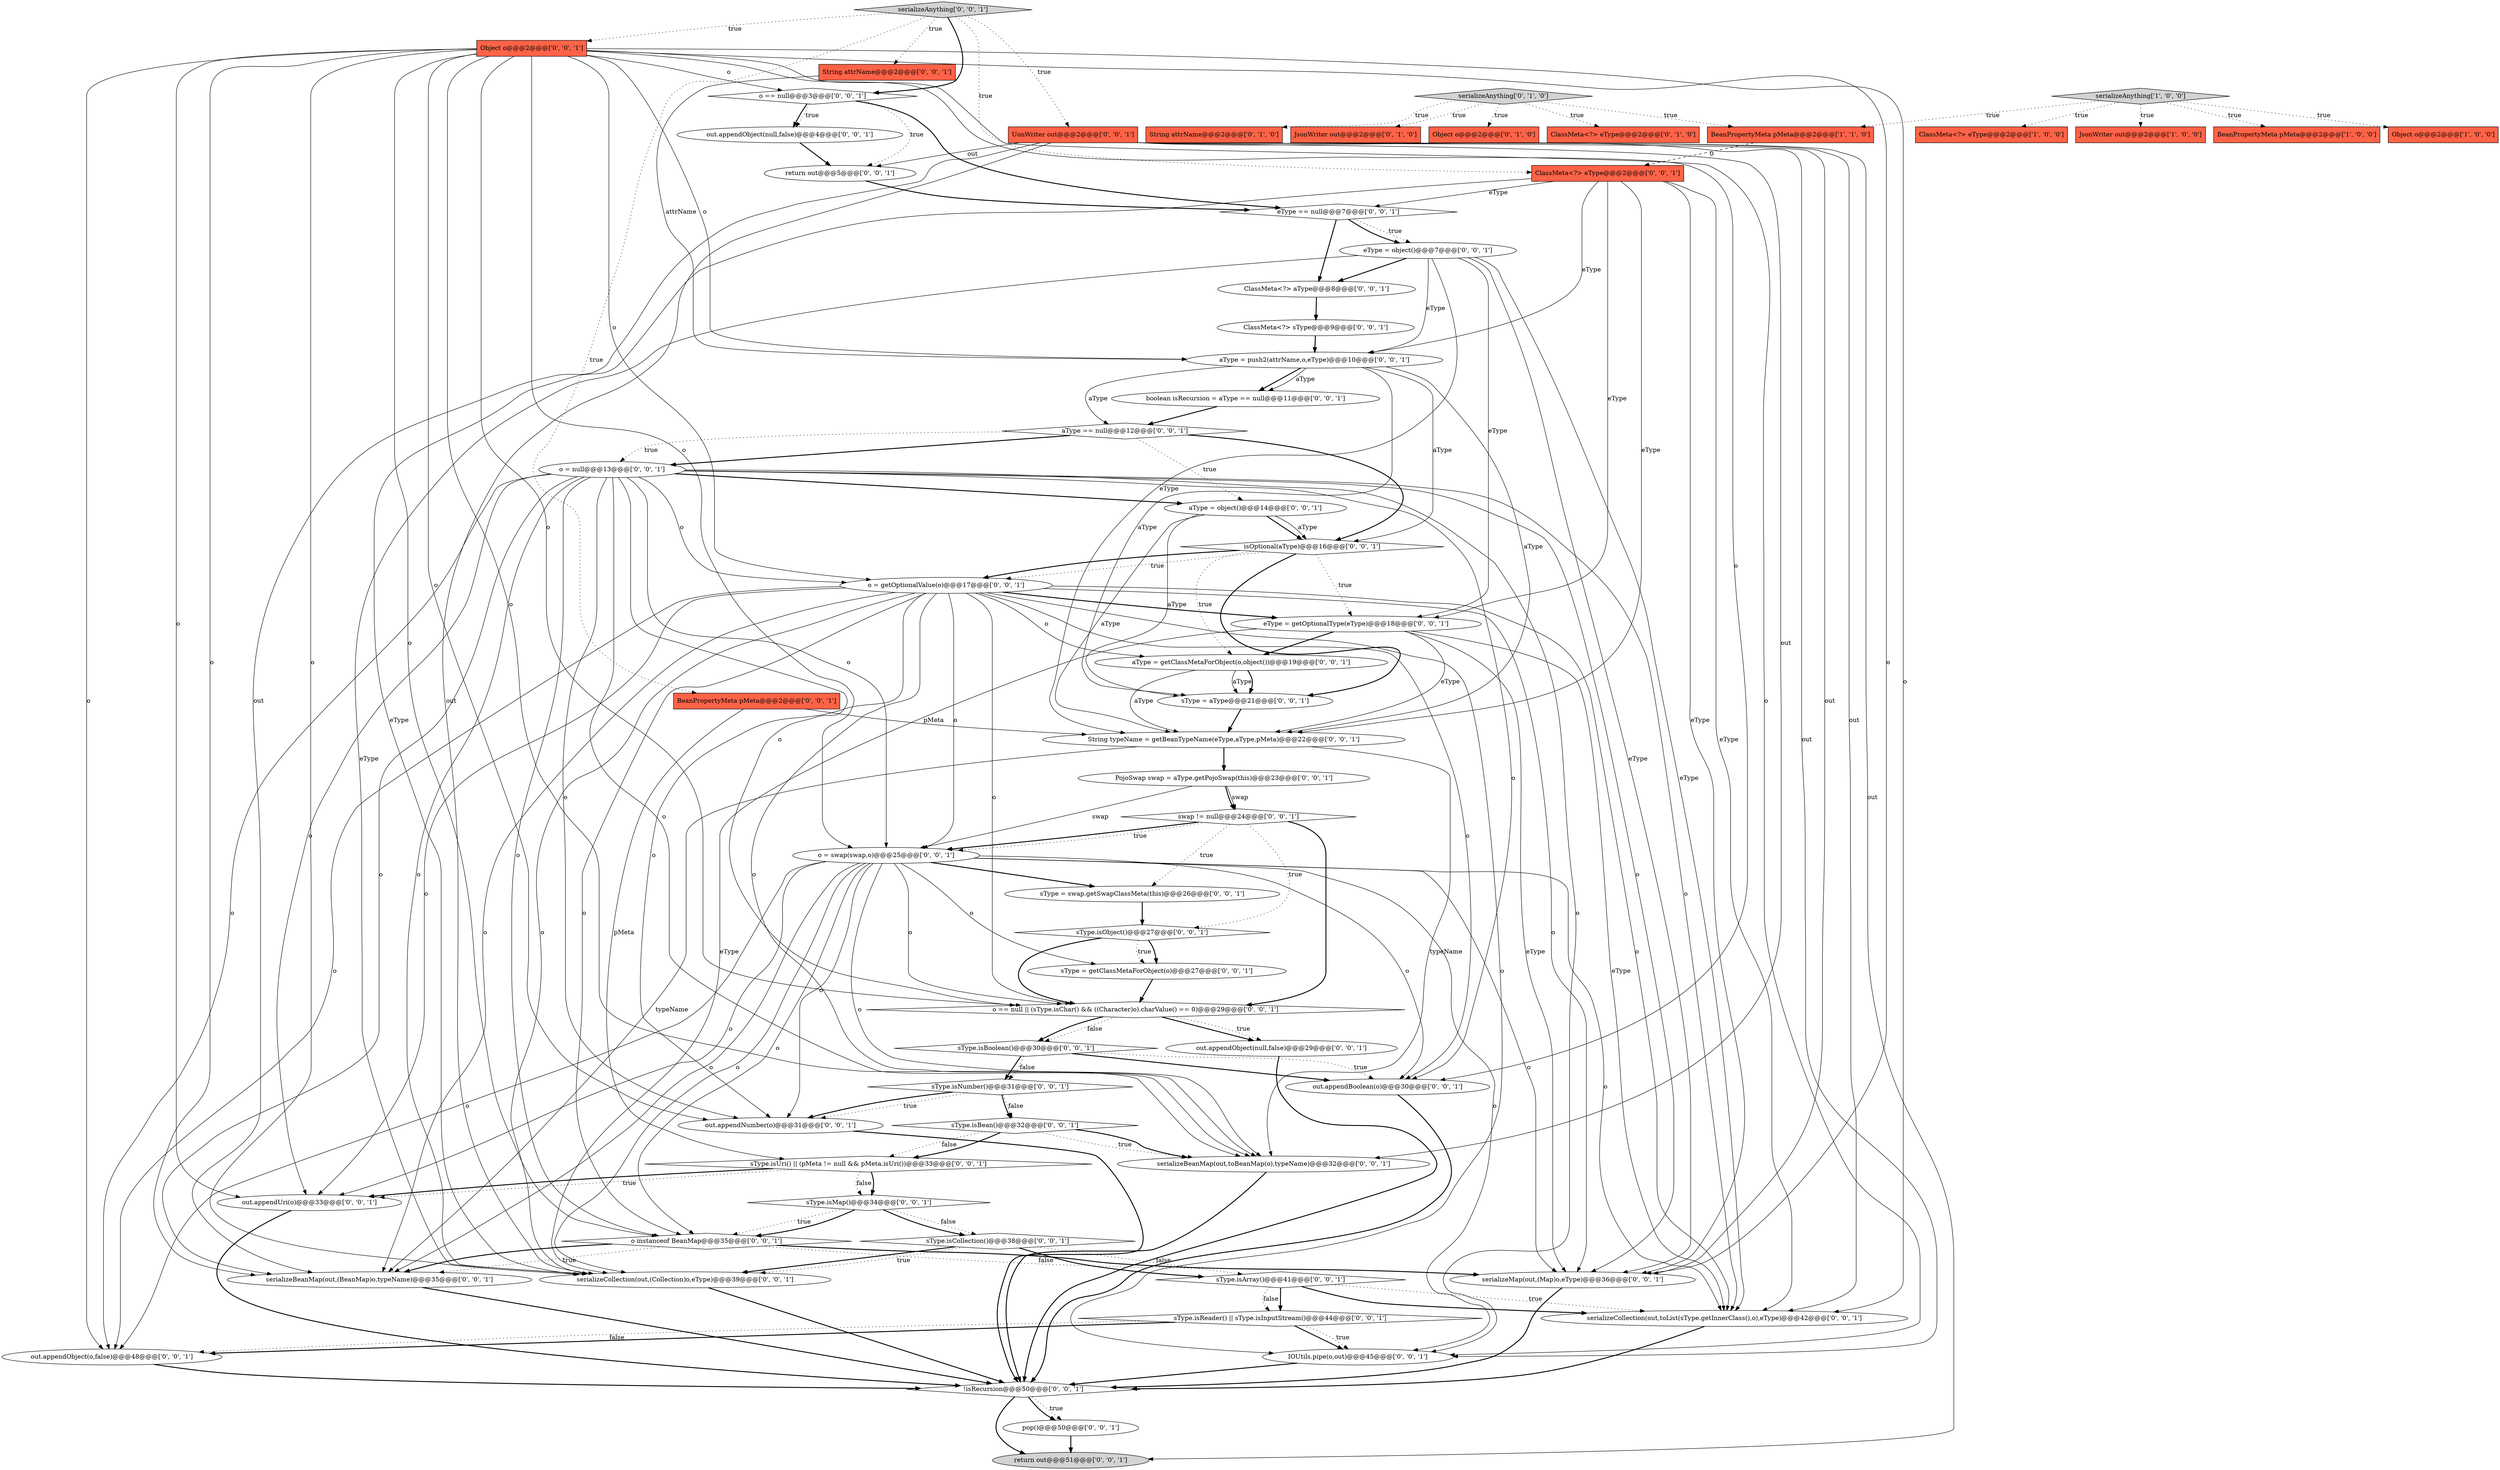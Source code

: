 digraph {
14 [style = filled, label = "sType.isObject()@@@27@@@['0', '0', '1']", fillcolor = white, shape = diamond image = "AAA0AAABBB3BBB"];
23 [style = filled, label = "o = swap(swap,o)@@@25@@@['0', '0', '1']", fillcolor = white, shape = ellipse image = "AAA0AAABBB3BBB"];
45 [style = filled, label = "String typeName = getBeanTypeName(eType,aType,pMeta)@@@22@@@['0', '0', '1']", fillcolor = white, shape = ellipse image = "AAA0AAABBB3BBB"];
63 [style = filled, label = "sType = aType@@@21@@@['0', '0', '1']", fillcolor = white, shape = ellipse image = "AAA0AAABBB3BBB"];
41 [style = filled, label = "sType.isNumber()@@@31@@@['0', '0', '1']", fillcolor = white, shape = diamond image = "AAA0AAABBB3BBB"];
13 [style = filled, label = "o instanceof BeanMap@@@35@@@['0', '0', '1']", fillcolor = white, shape = diamond image = "AAA0AAABBB3BBB"];
24 [style = filled, label = "o == null@@@3@@@['0', '0', '1']", fillcolor = white, shape = diamond image = "AAA0AAABBB3BBB"];
56 [style = filled, label = "ClassMeta<?> eType@@@2@@@['0', '0', '1']", fillcolor = tomato, shape = box image = "AAA0AAABBB3BBB"];
10 [style = filled, label = "serializeAnything['0', '1', '0']", fillcolor = lightgray, shape = diamond image = "AAA0AAABBB2BBB"];
35 [style = filled, label = "sType.isReader() || sType.isInputStream()@@@44@@@['0', '0', '1']", fillcolor = white, shape = diamond image = "AAA0AAABBB3BBB"];
55 [style = filled, label = "BeanPropertyMeta pMeta@@@2@@@['0', '0', '1']", fillcolor = tomato, shape = box image = "AAA0AAABBB3BBB"];
18 [style = filled, label = "sType.isArray()@@@41@@@['0', '0', '1']", fillcolor = white, shape = diamond image = "AAA0AAABBB3BBB"];
4 [style = filled, label = "BeanPropertyMeta pMeta@@@2@@@['1', '0', '0']", fillcolor = tomato, shape = box image = "AAA0AAABBB1BBB"];
38 [style = filled, label = "o = null@@@13@@@['0', '0', '1']", fillcolor = white, shape = ellipse image = "AAA0AAABBB3BBB"];
54 [style = filled, label = "sType.isUri() || (pMeta != null && pMeta.isUri())@@@33@@@['0', '0', '1']", fillcolor = white, shape = diamond image = "AAA0AAABBB3BBB"];
59 [style = filled, label = "serializeCollection(out,toList(sType.getInnerClass(),o),eType)@@@42@@@['0', '0', '1']", fillcolor = white, shape = ellipse image = "AAA0AAABBB3BBB"];
60 [style = filled, label = "out.appendObject(null,false)@@@4@@@['0', '0', '1']", fillcolor = white, shape = ellipse image = "AAA0AAABBB3BBB"];
16 [style = filled, label = "aType = object()@@@14@@@['0', '0', '1']", fillcolor = white, shape = ellipse image = "AAA0AAABBB3BBB"];
47 [style = filled, label = "out.appendNumber(o)@@@31@@@['0', '0', '1']", fillcolor = white, shape = ellipse image = "AAA0AAABBB3BBB"];
11 [style = filled, label = "aType = getClassMetaForObject(o,object())@@@19@@@['0', '0', '1']", fillcolor = white, shape = ellipse image = "AAA0AAABBB3BBB"];
2 [style = filled, label = "Object o@@@2@@@['1', '0', '0']", fillcolor = tomato, shape = box image = "AAA0AAABBB1BBB"];
43 [style = filled, label = "return out@@@5@@@['0', '0', '1']", fillcolor = white, shape = ellipse image = "AAA0AAABBB3BBB"];
21 [style = filled, label = "String attrName@@@2@@@['0', '0', '1']", fillcolor = tomato, shape = box image = "AAA0AAABBB3BBB"];
27 [style = filled, label = "!isRecursion@@@50@@@['0', '0', '1']", fillcolor = white, shape = diamond image = "AAA0AAABBB3BBB"];
26 [style = filled, label = "o == null || (sType.isChar() && ((Character)o).charValue() == 0)@@@29@@@['0', '0', '1']", fillcolor = white, shape = diamond image = "AAA0AAABBB3BBB"];
62 [style = filled, label = "serializeAnything['0', '0', '1']", fillcolor = lightgray, shape = diamond image = "AAA0AAABBB3BBB"];
7 [style = filled, label = "JsonWriter out@@@2@@@['0', '1', '0']", fillcolor = tomato, shape = box image = "AAA0AAABBB2BBB"];
57 [style = filled, label = "sType = swap.getSwapClassMeta(this)@@@26@@@['0', '0', '1']", fillcolor = white, shape = ellipse image = "AAA0AAABBB3BBB"];
20 [style = filled, label = "out.appendObject(o,false)@@@48@@@['0', '0', '1']", fillcolor = white, shape = ellipse image = "AAA0AAABBB3BBB"];
8 [style = filled, label = "Object o@@@2@@@['0', '1', '0']", fillcolor = tomato, shape = box image = "AAA0AAABBB2BBB"];
46 [style = filled, label = "Object o@@@2@@@['0', '0', '1']", fillcolor = tomato, shape = box image = "AAA0AAABBB3BBB"];
58 [style = filled, label = "serializeMap(out,(Map)o,eType)@@@36@@@['0', '0', '1']", fillcolor = white, shape = ellipse image = "AAA0AAABBB3BBB"];
34 [style = filled, label = "eType = getOptionalType(eType)@@@18@@@['0', '0', '1']", fillcolor = white, shape = ellipse image = "AAA0AAABBB3BBB"];
40 [style = filled, label = "boolean isRecursion = aType == null@@@11@@@['0', '0', '1']", fillcolor = white, shape = ellipse image = "AAA0AAABBB3BBB"];
64 [style = filled, label = "serializeCollection(out,(Collection)o,eType)@@@39@@@['0', '0', '1']", fillcolor = white, shape = ellipse image = "AAA0AAABBB3BBB"];
6 [style = filled, label = "ClassMeta<?> eType@@@2@@@['0', '1', '0']", fillcolor = tomato, shape = box image = "AAA0AAABBB2BBB"];
37 [style = filled, label = "sType = getClassMetaForObject(o)@@@27@@@['0', '0', '1']", fillcolor = white, shape = ellipse image = "AAA0AAABBB3BBB"];
49 [style = filled, label = "UonWriter out@@@2@@@['0', '0', '1']", fillcolor = tomato, shape = box image = "AAA0AAABBB3BBB"];
25 [style = filled, label = "sType.isMap()@@@34@@@['0', '0', '1']", fillcolor = white, shape = diamond image = "AAA0AAABBB3BBB"];
22 [style = filled, label = "ClassMeta<?> sType@@@9@@@['0', '0', '1']", fillcolor = white, shape = ellipse image = "AAA0AAABBB3BBB"];
42 [style = filled, label = "sType.isCollection()@@@38@@@['0', '0', '1']", fillcolor = white, shape = diamond image = "AAA0AAABBB3BBB"];
30 [style = filled, label = "serializeBeanMap(out,toBeanMap(o),typeName)@@@32@@@['0', '0', '1']", fillcolor = white, shape = ellipse image = "AAA0AAABBB3BBB"];
52 [style = filled, label = "swap != null@@@24@@@['0', '0', '1']", fillcolor = white, shape = diamond image = "AAA0AAABBB3BBB"];
15 [style = filled, label = "out.appendObject(null,false)@@@29@@@['0', '0', '1']", fillcolor = white, shape = ellipse image = "AAA0AAABBB3BBB"];
19 [style = filled, label = "pop()@@@50@@@['0', '0', '1']", fillcolor = white, shape = ellipse image = "AAA0AAABBB3BBB"];
44 [style = filled, label = "aType == null@@@12@@@['0', '0', '1']", fillcolor = white, shape = diamond image = "AAA0AAABBB3BBB"];
61 [style = filled, label = "serializeBeanMap(out,(BeanMap)o,typeName)@@@35@@@['0', '0', '1']", fillcolor = white, shape = ellipse image = "AAA0AAABBB3BBB"];
53 [style = filled, label = "out.appendUri(o)@@@33@@@['0', '0', '1']", fillcolor = white, shape = ellipse image = "AAA0AAABBB3BBB"];
28 [style = filled, label = "eType = object()@@@7@@@['0', '0', '1']", fillcolor = white, shape = ellipse image = "AAA0AAABBB3BBB"];
50 [style = filled, label = "IOUtils.pipe(o,out)@@@45@@@['0', '0', '1']", fillcolor = white, shape = ellipse image = "AAA0AAABBB3BBB"];
31 [style = filled, label = "return out@@@51@@@['0', '0', '1']", fillcolor = lightgray, shape = ellipse image = "AAA0AAABBB3BBB"];
48 [style = filled, label = "PojoSwap swap = aType.getPojoSwap(this)@@@23@@@['0', '0', '1']", fillcolor = white, shape = ellipse image = "AAA0AAABBB3BBB"];
0 [style = filled, label = "ClassMeta<?> eType@@@2@@@['1', '0', '0']", fillcolor = tomato, shape = box image = "AAA0AAABBB1BBB"];
1 [style = filled, label = "serializeAnything['1', '0', '0']", fillcolor = lightgray, shape = diamond image = "AAA0AAABBB1BBB"];
36 [style = filled, label = "aType = push2(attrName,o,eType)@@@10@@@['0', '0', '1']", fillcolor = white, shape = ellipse image = "AAA0AAABBB3BBB"];
39 [style = filled, label = "sType.isBoolean()@@@30@@@['0', '0', '1']", fillcolor = white, shape = diamond image = "AAA0AAABBB3BBB"];
33 [style = filled, label = "ClassMeta<?> aType@@@8@@@['0', '0', '1']", fillcolor = white, shape = ellipse image = "AAA0AAABBB3BBB"];
9 [style = filled, label = "String attrName@@@2@@@['0', '1', '0']", fillcolor = tomato, shape = box image = "AAA0AAABBB2BBB"];
32 [style = filled, label = "o = getOptionalValue(o)@@@17@@@['0', '0', '1']", fillcolor = white, shape = ellipse image = "AAA0AAABBB3BBB"];
12 [style = filled, label = "sType.isBean()@@@32@@@['0', '0', '1']", fillcolor = white, shape = diamond image = "AAA0AAABBB3BBB"];
17 [style = filled, label = "out.appendBoolean(o)@@@30@@@['0', '0', '1']", fillcolor = white, shape = ellipse image = "AAA0AAABBB3BBB"];
3 [style = filled, label = "JsonWriter out@@@2@@@['1', '0', '0']", fillcolor = tomato, shape = box image = "AAA0AAABBB1BBB"];
29 [style = filled, label = "eType == null@@@7@@@['0', '0', '1']", fillcolor = white, shape = diamond image = "AAA0AAABBB3BBB"];
51 [style = filled, label = "isOptional(aType)@@@16@@@['0', '0', '1']", fillcolor = white, shape = diamond image = "AAA0AAABBB3BBB"];
5 [style = filled, label = "BeanPropertyMeta pMeta@@@2@@@['1', '1', '0']", fillcolor = tomato, shape = box image = "AAA0AAABBB1BBB"];
38->20 [style = solid, label="o"];
23->58 [style = solid, label="o"];
10->8 [style = dotted, label="true"];
16->51 [style = bold, label=""];
38->64 [style = solid, label="o"];
23->53 [style = solid, label="o"];
24->60 [style = bold, label=""];
49->61 [style = solid, label="out"];
38->58 [style = solid, label="o"];
28->34 [style = solid, label="eType"];
32->30 [style = solid, label="o"];
24->43 [style = dotted, label="true"];
46->20 [style = solid, label="o"];
38->23 [style = solid, label="o"];
57->14 [style = bold, label=""];
23->64 [style = solid, label="o"];
32->50 [style = solid, label="o"];
45->30 [style = solid, label="typeName"];
46->17 [style = solid, label="o"];
32->34 [style = bold, label=""];
38->30 [style = solid, label="o"];
23->61 [style = solid, label="o"];
62->46 [style = dotted, label="true"];
23->37 [style = solid, label="o"];
45->48 [style = bold, label=""];
41->12 [style = dotted, label="false"];
27->19 [style = dotted, label="true"];
32->26 [style = solid, label="o"];
51->32 [style = bold, label=""];
47->27 [style = bold, label=""];
46->30 [style = solid, label="o"];
23->57 [style = bold, label=""];
46->64 [style = solid, label="o"];
20->27 [style = bold, label=""];
1->3 [style = dotted, label="true"];
53->27 [style = bold, label=""];
34->64 [style = solid, label="eType"];
44->51 [style = bold, label=""];
48->52 [style = bold, label=""];
46->47 [style = solid, label="o"];
35->50 [style = bold, label=""];
16->51 [style = solid, label="aType"];
26->15 [style = bold, label=""];
38->13 [style = solid, label="o"];
18->35 [style = bold, label=""];
54->53 [style = bold, label=""];
10->7 [style = dotted, label="true"];
43->29 [style = bold, label=""];
27->19 [style = bold, label=""];
1->0 [style = dotted, label="true"];
23->47 [style = solid, label="o"];
23->30 [style = solid, label="o"];
17->27 [style = bold, label=""];
12->54 [style = bold, label=""];
38->50 [style = solid, label="o"];
11->63 [style = solid, label="aType"];
14->37 [style = bold, label=""];
52->57 [style = dotted, label="true"];
64->27 [style = bold, label=""];
10->6 [style = dotted, label="true"];
55->45 [style = solid, label="pMeta"];
46->58 [style = solid, label="o"];
51->34 [style = dotted, label="true"];
21->36 [style = solid, label="attrName"];
48->52 [style = solid, label="swap"];
52->23 [style = bold, label=""];
37->26 [style = bold, label=""];
46->26 [style = solid, label="o"];
18->35 [style = dotted, label="false"];
32->23 [style = solid, label="o"];
36->44 [style = solid, label="aType"];
35->20 [style = bold, label=""];
30->27 [style = bold, label=""];
24->60 [style = dotted, label="true"];
27->31 [style = bold, label=""];
23->20 [style = solid, label="o"];
1->4 [style = dotted, label="true"];
28->58 [style = solid, label="eType"];
38->26 [style = solid, label="o"];
54->53 [style = dotted, label="true"];
44->38 [style = bold, label=""];
38->53 [style = solid, label="o"];
38->17 [style = solid, label="o"];
5->56 [style = dashed, label="0"];
28->64 [style = solid, label="eType"];
54->25 [style = bold, label=""];
14->37 [style = dotted, label="true"];
49->58 [style = solid, label="out"];
44->38 [style = dotted, label="true"];
38->59 [style = solid, label="o"];
13->61 [style = bold, label=""];
56->58 [style = solid, label="eType"];
61->27 [style = bold, label=""];
39->41 [style = bold, label=""];
48->23 [style = solid, label="swap"];
23->13 [style = solid, label="o"];
46->53 [style = solid, label="o"];
49->31 [style = solid, label="out"];
49->30 [style = solid, label="out"];
25->42 [style = dotted, label="false"];
32->17 [style = solid, label="o"];
49->64 [style = solid, label="out"];
51->63 [style = bold, label=""];
63->45 [style = bold, label=""];
45->61 [style = solid, label="typeName"];
52->26 [style = bold, label=""];
59->27 [style = bold, label=""];
13->58 [style = dotted, label="false"];
49->50 [style = solid, label="out"];
11->45 [style = solid, label="aType"];
36->40 [style = bold, label=""];
52->14 [style = dotted, label="true"];
62->55 [style = dotted, label="true"];
23->59 [style = solid, label="o"];
50->27 [style = bold, label=""];
55->54 [style = solid, label="pMeta"];
56->64 [style = solid, label="eType"];
38->16 [style = bold, label=""];
26->39 [style = dotted, label="false"];
28->45 [style = solid, label="eType"];
23->26 [style = solid, label="o"];
46->36 [style = solid, label="o"];
18->59 [style = bold, label=""];
25->13 [style = dotted, label="true"];
34->45 [style = solid, label="eType"];
10->9 [style = dotted, label="true"];
56->34 [style = solid, label="eType"];
34->59 [style = solid, label="eType"];
28->36 [style = solid, label="eType"];
46->24 [style = solid, label="o"];
38->61 [style = solid, label="o"];
28->59 [style = solid, label="eType"];
32->58 [style = solid, label="o"];
32->20 [style = solid, label="o"];
39->17 [style = dotted, label="true"];
39->41 [style = dotted, label="false"];
29->28 [style = dotted, label="true"];
32->47 [style = solid, label="o"];
39->17 [style = bold, label=""];
62->24 [style = bold, label=""];
46->59 [style = solid, label="o"];
12->54 [style = dotted, label="false"];
41->47 [style = dotted, label="true"];
26->15 [style = dotted, label="true"];
25->42 [style = bold, label=""];
52->23 [style = dotted, label="true"];
46->61 [style = solid, label="o"];
41->47 [style = bold, label=""];
41->12 [style = bold, label=""];
42->64 [style = bold, label=""];
16->63 [style = solid, label="aType"];
60->43 [style = bold, label=""];
36->63 [style = solid, label="aType"];
36->45 [style = solid, label="aType"];
56->36 [style = solid, label="eType"];
33->22 [style = bold, label=""];
40->44 [style = bold, label=""];
38->32 [style = solid, label="o"];
49->43 [style = solid, label="out"];
16->45 [style = solid, label="aType"];
42->18 [style = bold, label=""];
32->53 [style = solid, label="o"];
58->27 [style = bold, label=""];
42->64 [style = dotted, label="true"];
36->40 [style = solid, label="aType"];
34->58 [style = solid, label="eType"];
56->29 [style = solid, label="eType"];
25->13 [style = bold, label=""];
19->31 [style = bold, label=""];
11->63 [style = bold, label=""];
42->18 [style = dotted, label="false"];
32->11 [style = solid, label="o"];
62->49 [style = dotted, label="true"];
56->45 [style = solid, label="eType"];
56->59 [style = solid, label="eType"];
12->30 [style = bold, label=""];
24->29 [style = bold, label=""];
13->58 [style = bold, label=""];
46->23 [style = solid, label="o"];
10->5 [style = dotted, label="true"];
54->25 [style = dotted, label="false"];
62->21 [style = dotted, label="true"];
12->30 [style = dotted, label="true"];
34->11 [style = bold, label=""];
26->39 [style = bold, label=""];
49->59 [style = solid, label="out"];
36->51 [style = solid, label="aType"];
38->47 [style = solid, label="o"];
23->50 [style = solid, label="o"];
29->28 [style = bold, label=""];
14->26 [style = bold, label=""];
35->20 [style = dotted, label="false"];
29->33 [style = bold, label=""];
28->33 [style = bold, label=""];
46->32 [style = solid, label="o"];
22->36 [style = bold, label=""];
32->64 [style = solid, label="o"];
46->50 [style = solid, label="o"];
32->59 [style = solid, label="o"];
35->50 [style = dotted, label="true"];
46->13 [style = solid, label="o"];
62->56 [style = dotted, label="true"];
32->13 [style = solid, label="o"];
1->2 [style = dotted, label="true"];
18->59 [style = dotted, label="true"];
15->27 [style = bold, label=""];
51->32 [style = dotted, label="true"];
51->11 [style = dotted, label="true"];
13->61 [style = dotted, label="true"];
1->5 [style = dotted, label="true"];
32->61 [style = solid, label="o"];
23->17 [style = solid, label="o"];
44->16 [style = dotted, label="true"];
}

